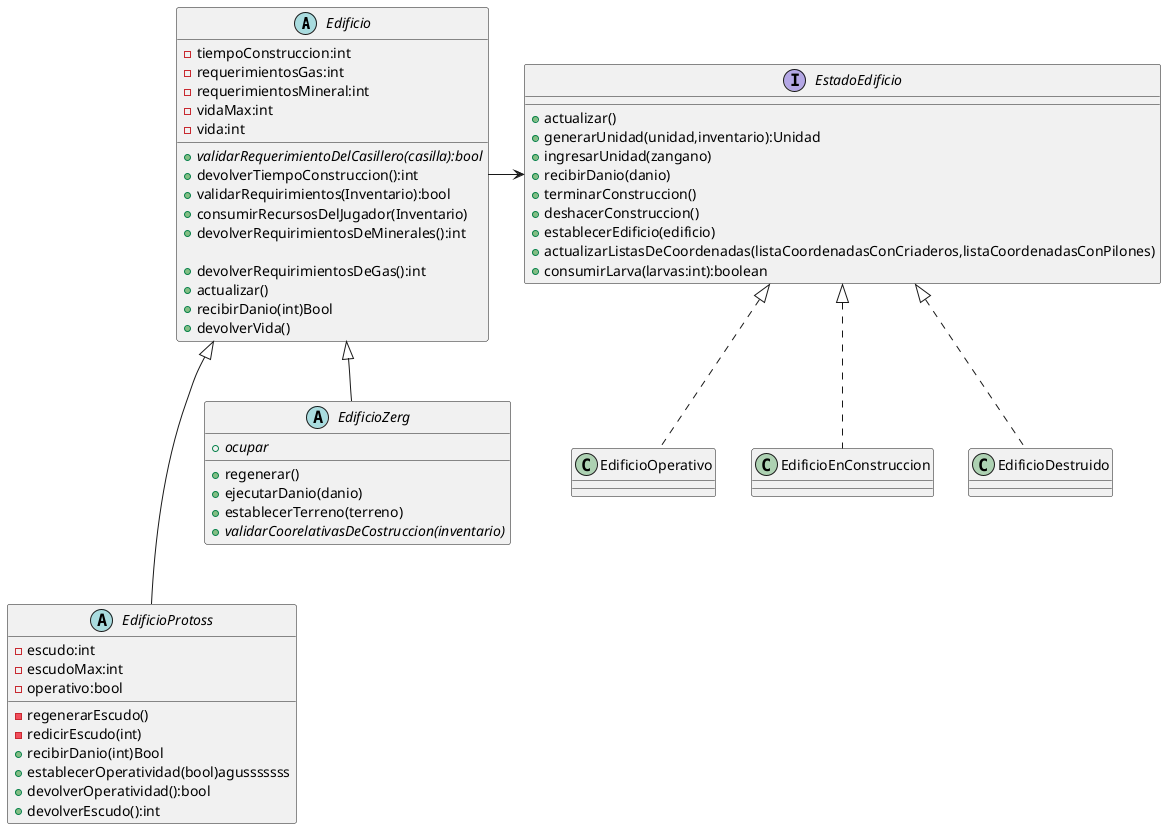 @startuml
abstract Edificio{
-tiempoConstruccion:int
-requerimientosGas:int
-requerimientosMineral:int
-vidaMax:int
-vida:int
+{abstract}validarRequerimientoDelCasillero(casilla):bool
+devolverTiempoConstruccion():int
+validarRequirimientos(Inventario):bool
+consumirRecursosDelJugador(Inventario)
+devolverRequirimientosDeMinerales():int

+devolverRequirimientosDeGas():int
+actualizar()
+recibirDanio(int)Bool
+devolverVida()
}


interface EstadoEdificio{
 +actualizar()
+generarUnidad(unidad,inventario):Unidad
+ingresarUnidad(zangano)
+recibirDanio(danio)
+terminarConstruccion()
+deshacerConstruccion()
+establecerEdificio(edificio)
+actualizarListasDeCoordenadas(listaCoordenadasConCriaderos,listaCoordenadasConPilones)
+consumirLarva(larvas:int):boolean
}


abstract EdificioProtoss{
-escudo:int
-escudoMax:int
-operativo:bool
-regenerarEscudo()
-redicirEscudo(int)
+recibirDanio(int)Bool
+establecerOperatividad(bool)agusssssss
+devolverOperatividad():bool
+devolverEscudo():int
}


abstract EdificioZerg{
+regenerar()
+ejecutarDanio(danio)
+establecerTerreno(terreno)
{abstract}+ocupar
{abstract}+validarCoorelativasDeCostruccion(inventario)
}
Edificio-> EstadoEdificio
EstadoEdificio <|..EdificioOperativo
EstadoEdificio <|..EdificioEnConstruccion
EstadoEdificio <|..EdificioDestruido
Edificio <|--- EdificioProtoss
Edificio <|-- EdificioZerg
@enduml